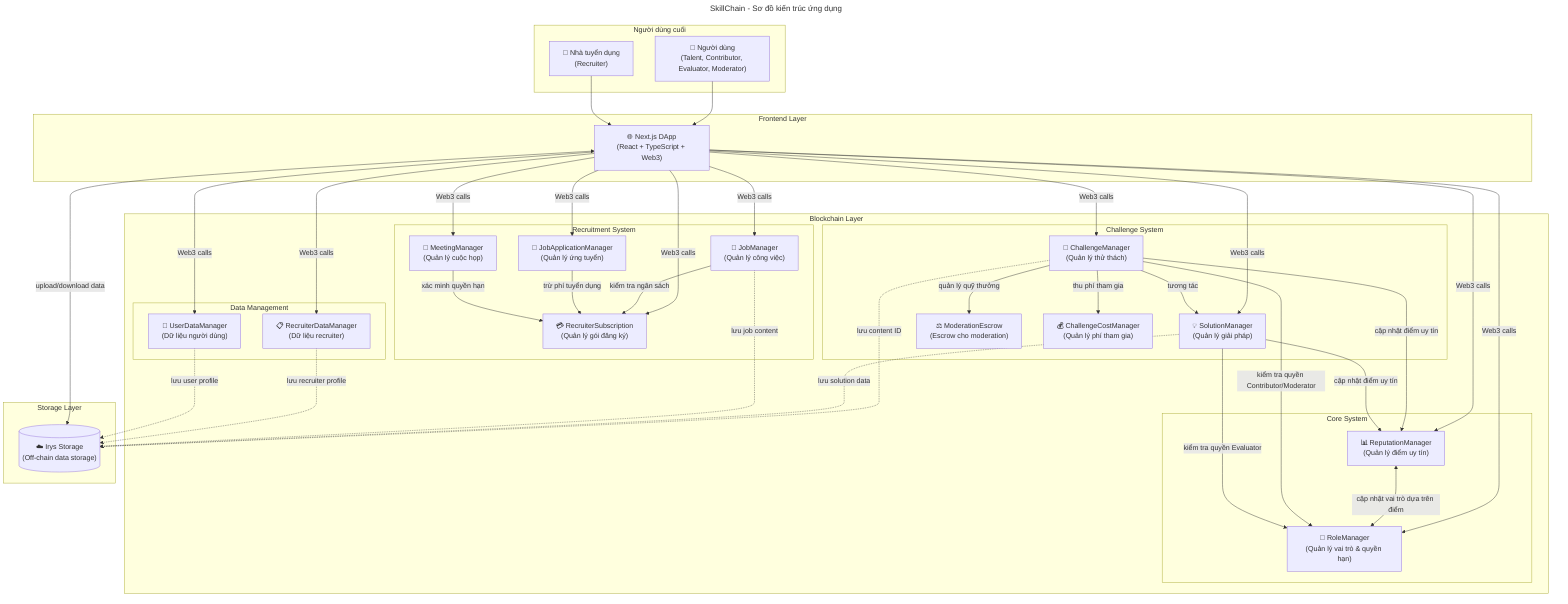 ---
title: SkillChain - Sơ đồ kiến trúc ứng dụng
---
flowchart TB
    subgraph "Người dùng cuối"
        direction LR
        EndUser["👤 Người dùng<br/>(Talent, Contributor, Evaluator, Moderator)"]
        Recruiter["🏢 Nhà tuyển dụng<br/>(Recruiter)"]
    end
    
    subgraph "Frontend Layer"
        direction TB
        WebApp["🌐 Next.js DApp<br/>(React + TypeScript + Web3)"]
    end
    
    subgraph "Blockchain Layer"
        direction TB
        
        subgraph "Core System"
            direction LR
            ReputationManager["📊 ReputationManager<br/>(Quản lý điểm uy tín)"]
            RoleManager["🔐 RoleManager<br/>(Quản lý vai trò & quyền hạn)"]
        end
        
        subgraph "Challenge System"
            direction TB
            ChallengeManager["🎯 ChallengeManager<br/>(Quản lý thử thách)"]
            SolutionManager["💡 SolutionManager<br/>(Quản lý giải pháp)"]
            ModerationEscrow["⚖️ ModerationEscrow<br/>(Escrow cho moderation)"]
            ChallengeCostManager["💰 ChallengeCostManager<br/>(Quản lý phí tham gia)"]
        end
        
        subgraph "Recruitment System"
            direction TB
            JobManager["💼 JobManager<br/>(Quản lý công việc)"]
            ApplicationManager["📝 JobApplicationManager<br/>(Quản lý ứng tuyển)"]
            MeetingManager["🤝 MeetingManager<br/>(Quản lý cuộc họp)"]
            RecruiterSubscription["💳 RecruiterSubscription<br/>(Quản lý gói đăng ký)"]
        end
        
        subgraph "Data Management"
            direction LR
            RecruiterDataManager["📋 RecruiterDataManager<br/>(Dữ liệu recruiter)"]
            UserDataManager["👥 UserDataManager<br/>(Dữ liệu người dùng)"]
        end
    end
    
    subgraph "Storage Layer"
        direction TB
        IrysStorage[("☁️ Irys Storage<br/>(Off-chain data storage)")]
    end
    
    %% User Interactions
    EndUser --> WebApp
    Recruiter --> WebApp
    
    %% Frontend to Smart Contracts
    WebApp -->|"Web3 calls"| ChallengeManager
    WebApp -->|"Web3 calls"| SolutionManager  
    WebApp -->|"Web3 calls"| JobManager
    WebApp -->|"Web3 calls"| ApplicationManager
    WebApp -->|"Web3 calls"| MeetingManager
    WebApp -->|"Web3 calls"| ReputationManager
    WebApp -->|"Web3 calls"| RoleManager
    WebApp -->|"Web3 calls"| RecruiterSubscription
    WebApp -->|"Web3 calls"| RecruiterDataManager
    WebApp -->|"Web3 calls"| UserDataManager
    
    %% Core System Relationships
    ReputationManager <-->|"cập nhật vai trò dựa trên điểm"| RoleManager
    
    %% Challenge System Relationships
    ChallengeManager -->|"quản lý quỹ thưởng"| ModerationEscrow
    ChallengeManager -->|"tương tác"| SolutionManager
    ChallengeManager -->|"cập nhật điểm uy tín"| ReputationManager
    ChallengeManager -->|"thu phí tham gia"| ChallengeCostManager
    ChallengeManager -->|"kiểm tra quyền Contributor/Moderator"| RoleManager
    SolutionManager -->|"cập nhật điểm uy tín"| ReputationManager
    SolutionManager -->|"kiểm tra quyền Evaluator"| RoleManager
    
    %% Recruitment System Relationships  
    JobManager -->|"kiểm tra ngân sách"| RecruiterSubscription
    ApplicationManager -->|"trừ phí tuyển dụng"| RecruiterSubscription
    MeetingManager -->|"xác minh quyền hạn"| RecruiterSubscription
    
    %% Data Storage Relationships
    ChallengeManager -.->|"lưu content ID"| IrysStorage
    SolutionManager -.->|"lưu solution data"| IrysStorage
    JobManager -.->|"lưu job content"| IrysStorage
    RecruiterDataManager -.->|"lưu recruiter profile"| IrysStorage
    UserDataManager -.->|"lưu user profile"| IrysStorage
    
    %% Frontend Storage Access
    WebApp <-->|"upload/download data"| IrysStorage
